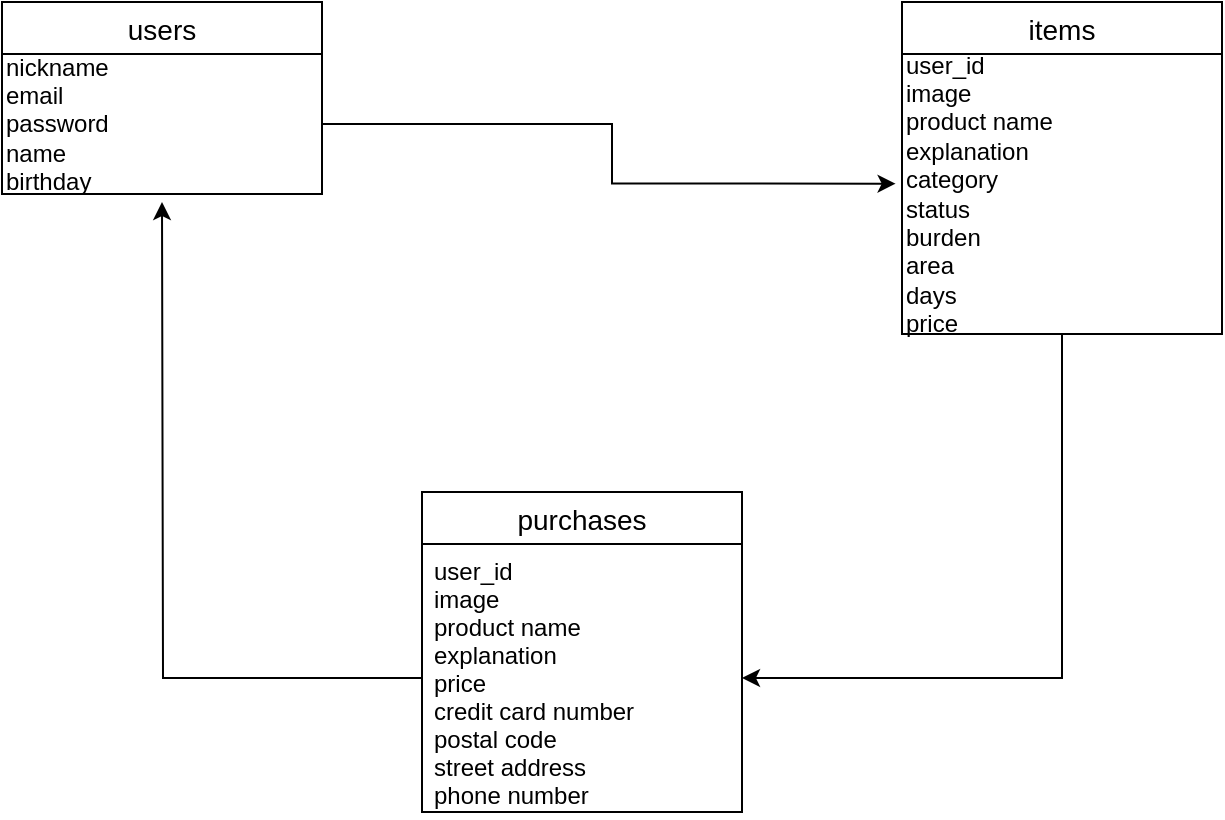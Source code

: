 <mxfile version="13.6.5">
    <diagram id="JkFZ4ZnfybPoPZL5BrrG" name="ページ1">
        <mxGraphModel dx="665" dy="614" grid="1" gridSize="10" guides="1" tooltips="1" connect="1" arrows="1" fold="1" page="1" pageScale="1" pageWidth="827" pageHeight="1169" math="0" shadow="0">
            <root>
                <mxCell id="0"/>
                <mxCell id="1" parent="0"/>
                <mxCell id="7" value="items" style="swimlane;fontStyle=0;childLayout=stackLayout;horizontal=1;startSize=26;horizontalStack=0;resizeParent=1;resizeParentMax=0;resizeLast=0;collapsible=1;marginBottom=0;align=center;fontSize=14;rotation=0;" vertex="1" parent="1">
                    <mxGeometry x="570" y="190" width="160" height="166" as="geometry"/>
                </mxCell>
                <mxCell id="13" value="user_id&lt;br&gt;image&lt;br&gt;product name&lt;br&gt;explanation&lt;br&gt;category&lt;br&gt;status&lt;br&gt;burden&lt;br&gt;area&lt;br&gt;days&lt;br&gt;price" style="text;html=1;align=left;verticalAlign=middle;resizable=0;points=[];autosize=1;" vertex="1" parent="7">
                    <mxGeometry y="26" width="160" height="140" as="geometry"/>
                </mxCell>
                <mxCell id="2" value="users" style="swimlane;fontStyle=0;childLayout=stackLayout;horizontal=1;startSize=26;horizontalStack=0;resizeParent=1;resizeParentMax=0;resizeLast=0;collapsible=1;marginBottom=0;align=center;fontSize=14;" vertex="1" parent="1">
                    <mxGeometry x="120" y="190" width="160" height="96" as="geometry">
                        <mxRectangle x="20" y="230" width="50" height="26" as="alternateBounds"/>
                    </mxGeometry>
                </mxCell>
                <mxCell id="11" value="nickname&lt;br&gt;email&lt;br&gt;password&lt;br&gt;name&lt;br&gt;birthday" style="text;html=1;align=left;verticalAlign=middle;resizable=0;points=[];autosize=1;" vertex="1" parent="2">
                    <mxGeometry y="26" width="160" height="70" as="geometry"/>
                </mxCell>
                <mxCell id="16" value="purchases" style="swimlane;fontStyle=0;childLayout=stackLayout;horizontal=1;startSize=26;horizontalStack=0;resizeParent=1;resizeParentMax=0;resizeLast=0;collapsible=1;marginBottom=0;align=center;fontSize=14;" vertex="1" parent="1">
                    <mxGeometry x="330" y="435" width="160" height="160" as="geometry"/>
                </mxCell>
                <mxCell id="17" value="user_id&#10;image&#10;product name&#10;explanation&#10;price&#10;credit card number&#10;postal code&#10;street address&#10;phone number" style="text;strokeColor=none;fillColor=none;spacingLeft=4;spacingRight=4;overflow=hidden;rotatable=0;points=[[0,0.5],[1,0.5]];portConstraint=eastwest;fontSize=12;" vertex="1" parent="16">
                    <mxGeometry y="26" width="160" height="134" as="geometry"/>
                </mxCell>
                <mxCell id="30" style="edgeStyle=orthogonalEdgeStyle;rounded=0;orthogonalLoop=1;jettySize=auto;html=1;" edge="1" parent="1" source="17">
                    <mxGeometry relative="1" as="geometry">
                        <mxPoint x="200" y="290" as="targetPoint"/>
                    </mxGeometry>
                </mxCell>
                <mxCell id="31" style="edgeStyle=orthogonalEdgeStyle;rounded=0;orthogonalLoop=1;jettySize=auto;html=1;entryX=-0.02;entryY=0.463;entryDx=0;entryDy=0;entryPerimeter=0;" edge="1" parent="1" source="11" target="13">
                    <mxGeometry relative="1" as="geometry"/>
                </mxCell>
                <mxCell id="32" style="edgeStyle=orthogonalEdgeStyle;rounded=0;orthogonalLoop=1;jettySize=auto;html=1;entryX=1;entryY=0.5;entryDx=0;entryDy=0;" edge="1" parent="1" source="13" target="17">
                    <mxGeometry relative="1" as="geometry"/>
                </mxCell>
            </root>
        </mxGraphModel>
    </diagram>
</mxfile>
